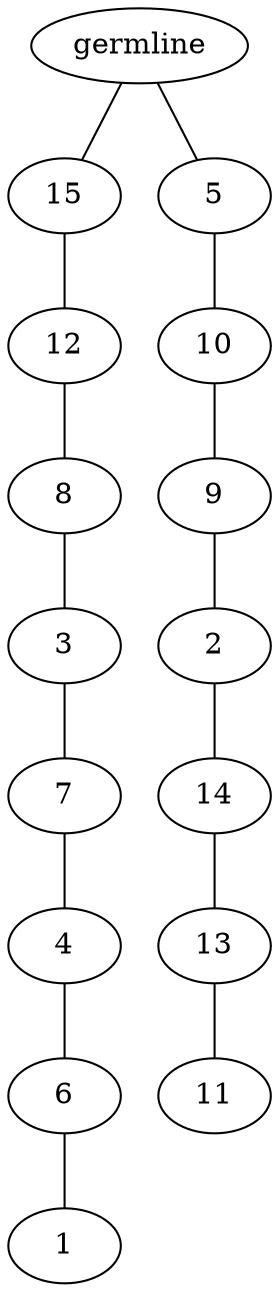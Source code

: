 graph tree {
    "140587132129968" [label="germline"];
    "140587132178288" [label="15"];
    "140587132177952" [label="12"];
    "140587132372976" [label="8"];
    "140587132372256" [label="3"];
    "140587132372688" [label="7"];
    "140587132371680" [label="4"];
    "140587132371200" [label="6"];
    "140587131145184" [label="1"];
    "140587132174400" [label="5"];
    "140587132372304" [label="10"];
    "140587132372112" [label="9"];
    "140587132372592" [label="2"];
    "140587132373744" [label="14"];
    "140587132371056" [label="13"];
    "140587132373696" [label="11"];
    "140587132129968" -- "140587132178288";
    "140587132129968" -- "140587132174400";
    "140587132178288" -- "140587132177952";
    "140587132177952" -- "140587132372976";
    "140587132372976" -- "140587132372256";
    "140587132372256" -- "140587132372688";
    "140587132372688" -- "140587132371680";
    "140587132371680" -- "140587132371200";
    "140587132371200" -- "140587131145184";
    "140587132174400" -- "140587132372304";
    "140587132372304" -- "140587132372112";
    "140587132372112" -- "140587132372592";
    "140587132372592" -- "140587132373744";
    "140587132373744" -- "140587132371056";
    "140587132371056" -- "140587132373696";
}
